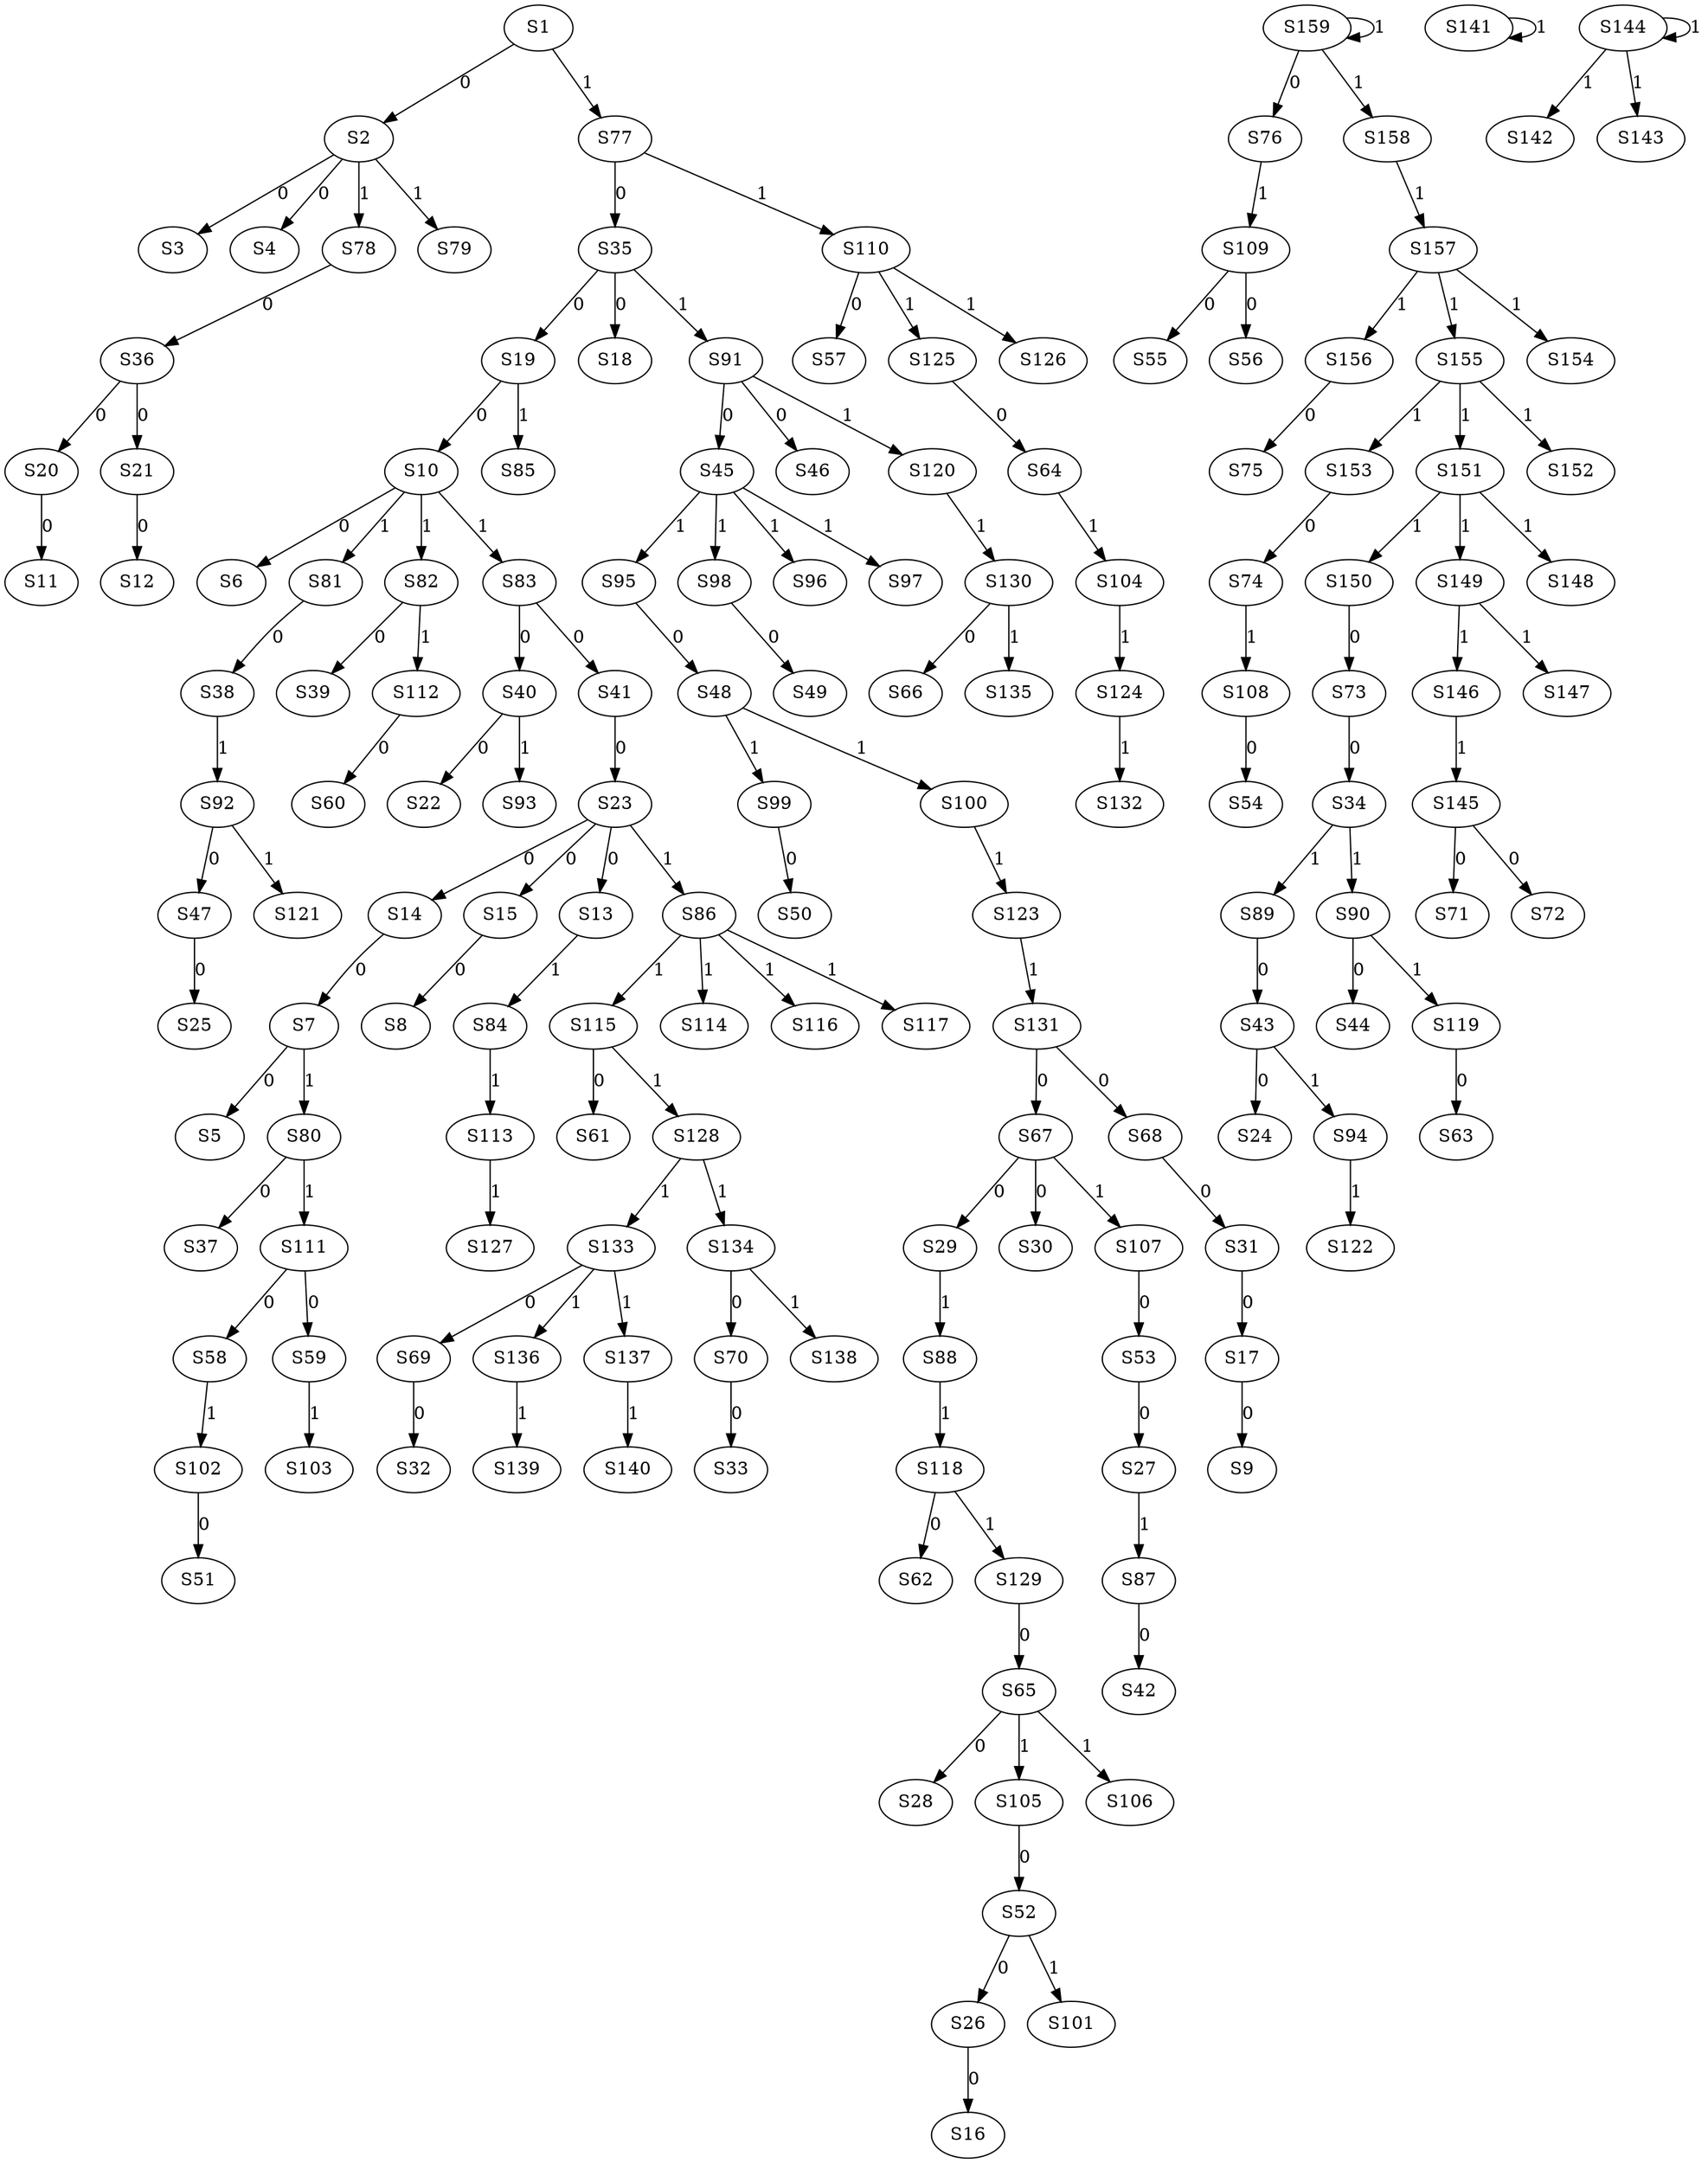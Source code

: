 strict digraph {
	S1 -> S2 [ label = 0 ];
	S2 -> S3 [ label = 0 ];
	S2 -> S4 [ label = 0 ];
	S7 -> S5 [ label = 0 ];
	S10 -> S6 [ label = 0 ];
	S14 -> S7 [ label = 0 ];
	S15 -> S8 [ label = 0 ];
	S17 -> S9 [ label = 0 ];
	S19 -> S10 [ label = 0 ];
	S20 -> S11 [ label = 0 ];
	S21 -> S12 [ label = 0 ];
	S23 -> S13 [ label = 0 ];
	S23 -> S14 [ label = 0 ];
	S23 -> S15 [ label = 0 ];
	S26 -> S16 [ label = 0 ];
	S31 -> S17 [ label = 0 ];
	S35 -> S18 [ label = 0 ];
	S35 -> S19 [ label = 0 ];
	S36 -> S20 [ label = 0 ];
	S36 -> S21 [ label = 0 ];
	S40 -> S22 [ label = 0 ];
	S41 -> S23 [ label = 0 ];
	S43 -> S24 [ label = 0 ];
	S47 -> S25 [ label = 0 ];
	S52 -> S26 [ label = 0 ];
	S53 -> S27 [ label = 0 ];
	S65 -> S28 [ label = 0 ];
	S67 -> S29 [ label = 0 ];
	S67 -> S30 [ label = 0 ];
	S68 -> S31 [ label = 0 ];
	S69 -> S32 [ label = 0 ];
	S70 -> S33 [ label = 0 ];
	S73 -> S34 [ label = 0 ];
	S77 -> S35 [ label = 0 ];
	S78 -> S36 [ label = 0 ];
	S80 -> S37 [ label = 0 ];
	S81 -> S38 [ label = 0 ];
	S82 -> S39 [ label = 0 ];
	S83 -> S40 [ label = 0 ];
	S83 -> S41 [ label = 0 ];
	S87 -> S42 [ label = 0 ];
	S89 -> S43 [ label = 0 ];
	S90 -> S44 [ label = 0 ];
	S91 -> S45 [ label = 0 ];
	S91 -> S46 [ label = 0 ];
	S92 -> S47 [ label = 0 ];
	S95 -> S48 [ label = 0 ];
	S98 -> S49 [ label = 0 ];
	S99 -> S50 [ label = 0 ];
	S102 -> S51 [ label = 0 ];
	S105 -> S52 [ label = 0 ];
	S107 -> S53 [ label = 0 ];
	S108 -> S54 [ label = 0 ];
	S109 -> S55 [ label = 0 ];
	S109 -> S56 [ label = 0 ];
	S110 -> S57 [ label = 0 ];
	S111 -> S58 [ label = 0 ];
	S111 -> S59 [ label = 0 ];
	S112 -> S60 [ label = 0 ];
	S115 -> S61 [ label = 0 ];
	S118 -> S62 [ label = 0 ];
	S119 -> S63 [ label = 0 ];
	S125 -> S64 [ label = 0 ];
	S129 -> S65 [ label = 0 ];
	S130 -> S66 [ label = 0 ];
	S131 -> S67 [ label = 0 ];
	S131 -> S68 [ label = 0 ];
	S133 -> S69 [ label = 0 ];
	S134 -> S70 [ label = 0 ];
	S145 -> S71 [ label = 0 ];
	S145 -> S72 [ label = 0 ];
	S150 -> S73 [ label = 0 ];
	S153 -> S74 [ label = 0 ];
	S156 -> S75 [ label = 0 ];
	S159 -> S76 [ label = 0 ];
	S1 -> S77 [ label = 1 ];
	S2 -> S78 [ label = 1 ];
	S2 -> S79 [ label = 1 ];
	S7 -> S80 [ label = 1 ];
	S10 -> S81 [ label = 1 ];
	S10 -> S82 [ label = 1 ];
	S10 -> S83 [ label = 1 ];
	S13 -> S84 [ label = 1 ];
	S19 -> S85 [ label = 1 ];
	S23 -> S86 [ label = 1 ];
	S27 -> S87 [ label = 1 ];
	S29 -> S88 [ label = 1 ];
	S34 -> S89 [ label = 1 ];
	S34 -> S90 [ label = 1 ];
	S35 -> S91 [ label = 1 ];
	S38 -> S92 [ label = 1 ];
	S40 -> S93 [ label = 1 ];
	S43 -> S94 [ label = 1 ];
	S45 -> S95 [ label = 1 ];
	S45 -> S96 [ label = 1 ];
	S45 -> S97 [ label = 1 ];
	S45 -> S98 [ label = 1 ];
	S48 -> S99 [ label = 1 ];
	S48 -> S100 [ label = 1 ];
	S52 -> S101 [ label = 1 ];
	S58 -> S102 [ label = 1 ];
	S59 -> S103 [ label = 1 ];
	S64 -> S104 [ label = 1 ];
	S65 -> S105 [ label = 1 ];
	S65 -> S106 [ label = 1 ];
	S67 -> S107 [ label = 1 ];
	S74 -> S108 [ label = 1 ];
	S76 -> S109 [ label = 1 ];
	S77 -> S110 [ label = 1 ];
	S80 -> S111 [ label = 1 ];
	S82 -> S112 [ label = 1 ];
	S84 -> S113 [ label = 1 ];
	S86 -> S114 [ label = 1 ];
	S86 -> S115 [ label = 1 ];
	S86 -> S116 [ label = 1 ];
	S86 -> S117 [ label = 1 ];
	S88 -> S118 [ label = 1 ];
	S90 -> S119 [ label = 1 ];
	S91 -> S120 [ label = 1 ];
	S92 -> S121 [ label = 1 ];
	S94 -> S122 [ label = 1 ];
	S100 -> S123 [ label = 1 ];
	S104 -> S124 [ label = 1 ];
	S110 -> S125 [ label = 1 ];
	S110 -> S126 [ label = 1 ];
	S113 -> S127 [ label = 1 ];
	S115 -> S128 [ label = 1 ];
	S118 -> S129 [ label = 1 ];
	S120 -> S130 [ label = 1 ];
	S123 -> S131 [ label = 1 ];
	S124 -> S132 [ label = 1 ];
	S128 -> S133 [ label = 1 ];
	S128 -> S134 [ label = 1 ];
	S130 -> S135 [ label = 1 ];
	S133 -> S136 [ label = 1 ];
	S133 -> S137 [ label = 1 ];
	S134 -> S138 [ label = 1 ];
	S136 -> S139 [ label = 1 ];
	S137 -> S140 [ label = 1 ];
	S141 -> S141 [ label = 1 ];
	S144 -> S142 [ label = 1 ];
	S144 -> S143 [ label = 1 ];
	S144 -> S144 [ label = 1 ];
	S146 -> S145 [ label = 1 ];
	S149 -> S146 [ label = 1 ];
	S149 -> S147 [ label = 1 ];
	S151 -> S148 [ label = 1 ];
	S151 -> S149 [ label = 1 ];
	S151 -> S150 [ label = 1 ];
	S155 -> S151 [ label = 1 ];
	S155 -> S152 [ label = 1 ];
	S155 -> S153 [ label = 1 ];
	S157 -> S154 [ label = 1 ];
	S157 -> S155 [ label = 1 ];
	S157 -> S156 [ label = 1 ];
	S158 -> S157 [ label = 1 ];
	S159 -> S158 [ label = 1 ];
	S159 -> S159 [ label = 1 ];
}